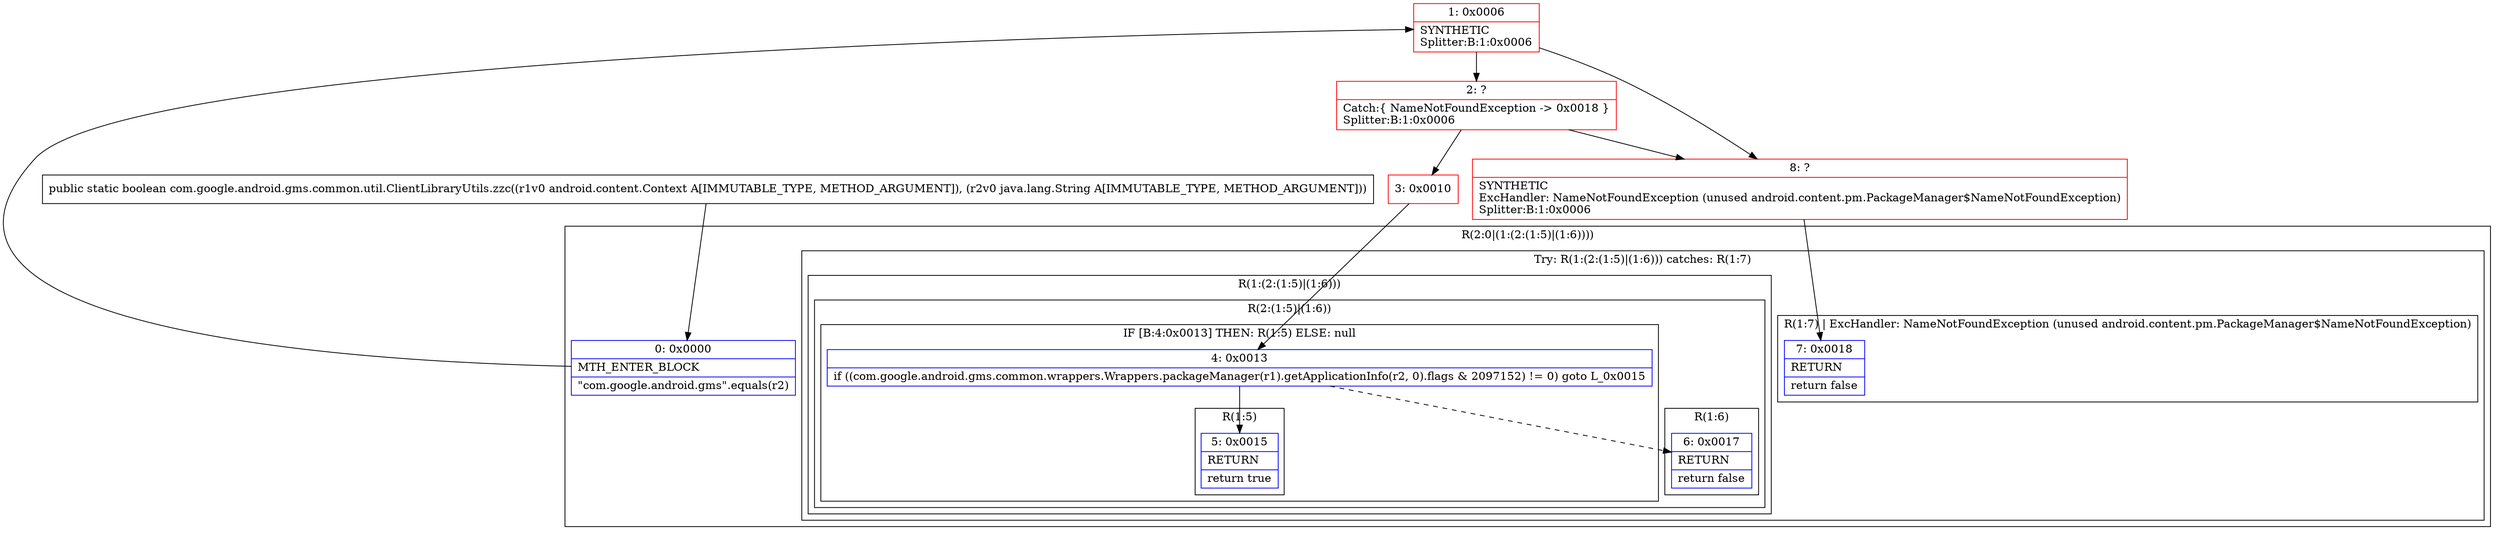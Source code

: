 digraph "CFG forcom.google.android.gms.common.util.ClientLibraryUtils.zzc(Landroid\/content\/Context;Ljava\/lang\/String;)Z" {
subgraph cluster_Region_993151990 {
label = "R(2:0|(1:(2:(1:5)|(1:6))))";
node [shape=record,color=blue];
Node_0 [shape=record,label="{0\:\ 0x0000|MTH_ENTER_BLOCK\l|\"com.google.android.gms\".equals(r2)\l}"];
subgraph cluster_TryCatchRegion_2024010488 {
label = "Try: R(1:(2:(1:5)|(1:6))) catches: R(1:7)";
node [shape=record,color=blue];
subgraph cluster_Region_684920175 {
label = "R(1:(2:(1:5)|(1:6)))";
node [shape=record,color=blue];
subgraph cluster_Region_1374836667 {
label = "R(2:(1:5)|(1:6))";
node [shape=record,color=blue];
subgraph cluster_IfRegion_2016856968 {
label = "IF [B:4:0x0013] THEN: R(1:5) ELSE: null";
node [shape=record,color=blue];
Node_4 [shape=record,label="{4\:\ 0x0013|if ((com.google.android.gms.common.wrappers.Wrappers.packageManager(r1).getApplicationInfo(r2, 0).flags & 2097152) != 0) goto L_0x0015\l}"];
subgraph cluster_Region_535155268 {
label = "R(1:5)";
node [shape=record,color=blue];
Node_5 [shape=record,label="{5\:\ 0x0015|RETURN\l|return true\l}"];
}
}
subgraph cluster_Region_795679906 {
label = "R(1:6)";
node [shape=record,color=blue];
Node_6 [shape=record,label="{6\:\ 0x0017|RETURN\l|return false\l}"];
}
}
}
subgraph cluster_Region_1826740603 {
label = "R(1:7) | ExcHandler: NameNotFoundException (unused android.content.pm.PackageManager$NameNotFoundException)\l";
node [shape=record,color=blue];
Node_7 [shape=record,label="{7\:\ 0x0018|RETURN\l|return false\l}"];
}
}
}
subgraph cluster_Region_1826740603 {
label = "R(1:7) | ExcHandler: NameNotFoundException (unused android.content.pm.PackageManager$NameNotFoundException)\l";
node [shape=record,color=blue];
Node_7 [shape=record,label="{7\:\ 0x0018|RETURN\l|return false\l}"];
}
Node_1 [shape=record,color=red,label="{1\:\ 0x0006|SYNTHETIC\lSplitter:B:1:0x0006\l}"];
Node_2 [shape=record,color=red,label="{2\:\ ?|Catch:\{ NameNotFoundException \-\> 0x0018 \}\lSplitter:B:1:0x0006\l}"];
Node_3 [shape=record,color=red,label="{3\:\ 0x0010}"];
Node_8 [shape=record,color=red,label="{8\:\ ?|SYNTHETIC\lExcHandler: NameNotFoundException (unused android.content.pm.PackageManager$NameNotFoundException)\lSplitter:B:1:0x0006\l}"];
MethodNode[shape=record,label="{public static boolean com.google.android.gms.common.util.ClientLibraryUtils.zzc((r1v0 android.content.Context A[IMMUTABLE_TYPE, METHOD_ARGUMENT]), (r2v0 java.lang.String A[IMMUTABLE_TYPE, METHOD_ARGUMENT])) }"];
MethodNode -> Node_0;
Node_0 -> Node_1;
Node_4 -> Node_5;
Node_4 -> Node_6[style=dashed];
Node_1 -> Node_2;
Node_1 -> Node_8;
Node_2 -> Node_3;
Node_2 -> Node_8;
Node_3 -> Node_4;
Node_8 -> Node_7;
}

